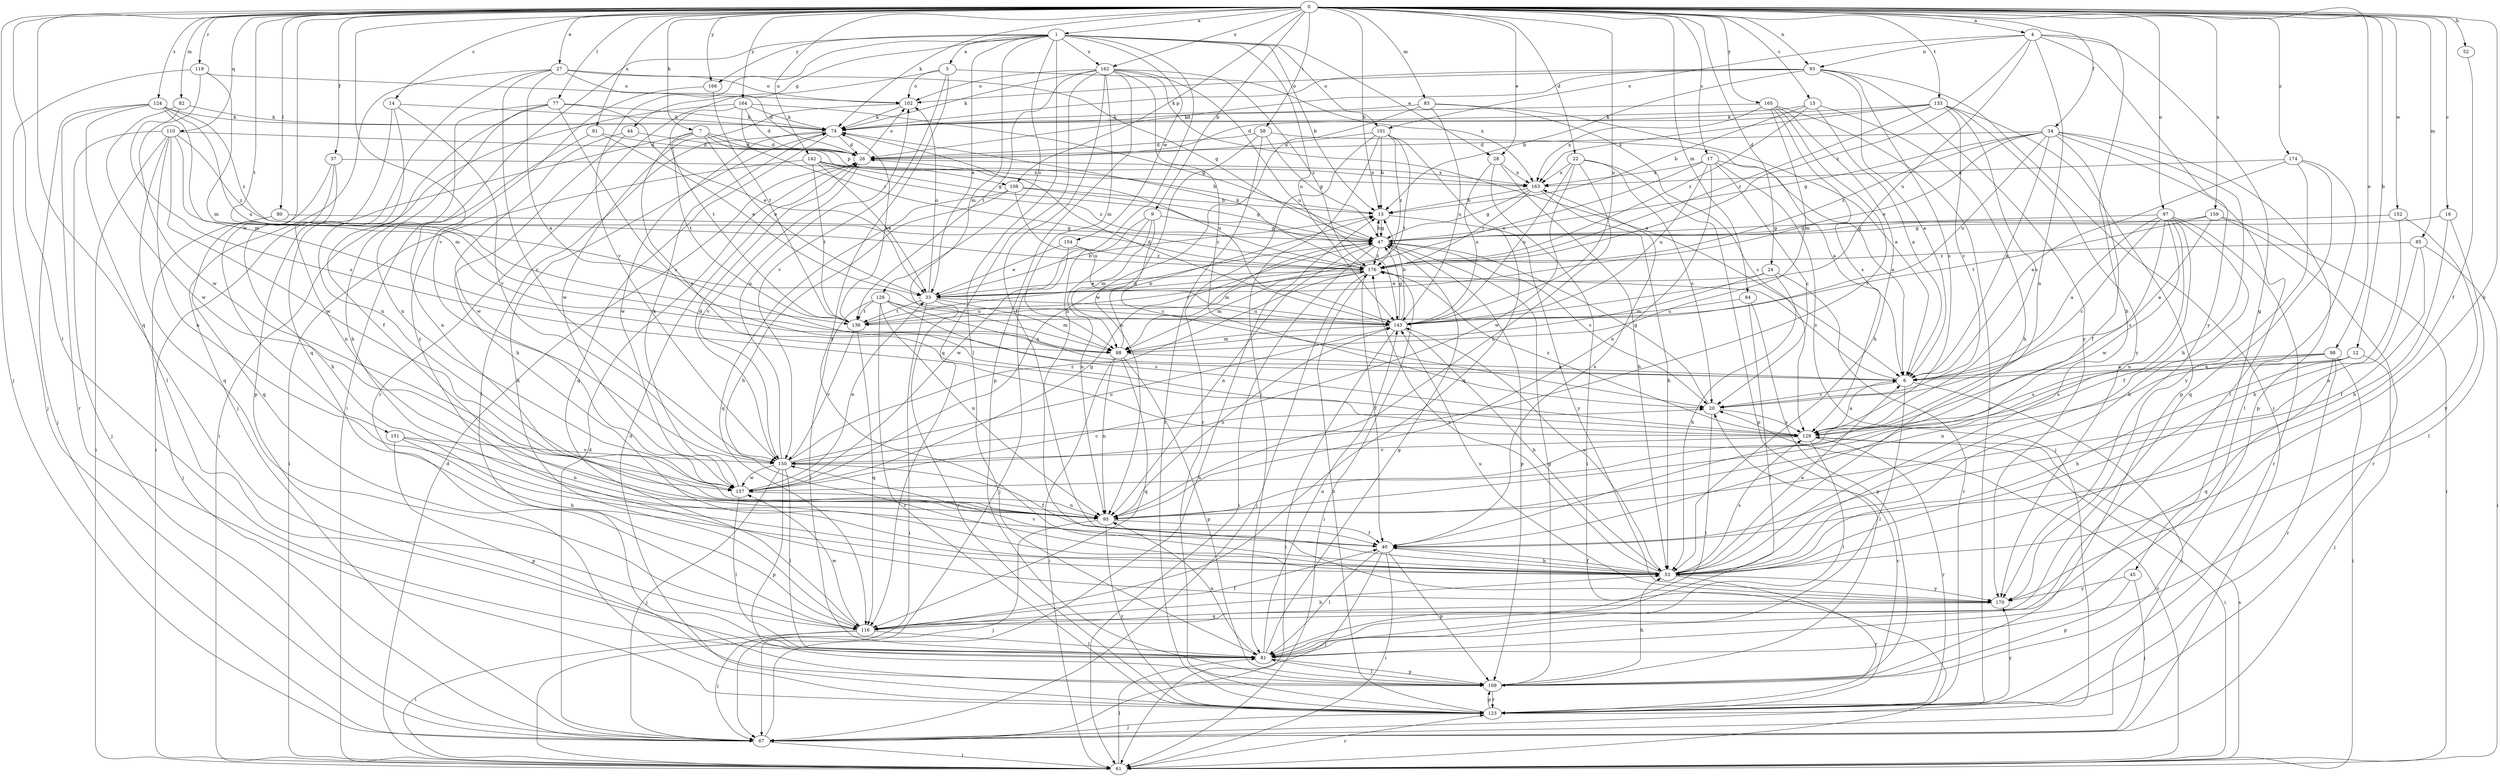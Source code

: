 strict digraph  {
0;
1;
4;
5;
6;
7;
9;
12;
13;
14;
15;
16;
17;
20;
22;
24;
26;
27;
28;
33;
34;
37;
40;
44;
45;
47;
52;
53;
58;
61;
67;
74;
77;
80;
81;
82;
83;
84;
85;
88;
91;
93;
95;
97;
98;
101;
102;
108;
109;
110;
116;
119;
123;
124;
126;
129;
133;
136;
142;
143;
150;
151;
152;
154;
157;
159;
162;
163;
164;
165;
166;
170;
174;
176;
0 -> 1  [label=a];
0 -> 4  [label=a];
0 -> 7  [label=b];
0 -> 9  [label=b];
0 -> 12  [label=b];
0 -> 13  [label=b];
0 -> 14  [label=c];
0 -> 15  [label=c];
0 -> 16  [label=c];
0 -> 17  [label=c];
0 -> 22  [label=d];
0 -> 24  [label=d];
0 -> 27  [label=e];
0 -> 28  [label=e];
0 -> 34  [label=f];
0 -> 37  [label=f];
0 -> 52  [label=h];
0 -> 53  [label=h];
0 -> 58  [label=i];
0 -> 67  [label=j];
0 -> 74  [label=k];
0 -> 77  [label=l];
0 -> 80  [label=l];
0 -> 81  [label=l];
0 -> 82  [label=m];
0 -> 83  [label=m];
0 -> 84  [label=m];
0 -> 85  [label=m];
0 -> 91  [label=n];
0 -> 93  [label=n];
0 -> 97  [label=o];
0 -> 98  [label=o];
0 -> 108  [label=p];
0 -> 110  [label=q];
0 -> 116  [label=q];
0 -> 119  [label=r];
0 -> 124  [label=s];
0 -> 133  [label=t];
0 -> 136  [label=t];
0 -> 142  [label=u];
0 -> 143  [label=u];
0 -> 150  [label=v];
0 -> 151  [label=w];
0 -> 152  [label=w];
0 -> 159  [label=x];
0 -> 162  [label=x];
0 -> 164  [label=y];
0 -> 165  [label=y];
0 -> 166  [label=y];
0 -> 174  [label=z];
1 -> 5  [label=a];
1 -> 13  [label=b];
1 -> 28  [label=e];
1 -> 33  [label=e];
1 -> 44  [label=g];
1 -> 53  [label=h];
1 -> 61  [label=i];
1 -> 81  [label=l];
1 -> 88  [label=m];
1 -> 101  [label=o];
1 -> 126  [label=s];
1 -> 143  [label=u];
1 -> 150  [label=v];
1 -> 154  [label=w];
1 -> 162  [label=x];
1 -> 166  [label=y];
4 -> 45  [label=g];
4 -> 53  [label=h];
4 -> 93  [label=n];
4 -> 95  [label=n];
4 -> 101  [label=o];
4 -> 143  [label=u];
4 -> 170  [label=y];
4 -> 176  [label=z];
5 -> 102  [label=o];
5 -> 123  [label=r];
5 -> 150  [label=v];
5 -> 163  [label=x];
5 -> 170  [label=y];
6 -> 20  [label=c];
6 -> 67  [label=j];
6 -> 81  [label=l];
6 -> 176  [label=z];
7 -> 26  [label=d];
7 -> 33  [label=e];
7 -> 47  [label=g];
7 -> 61  [label=i];
7 -> 108  [label=p];
7 -> 129  [label=s];
7 -> 136  [label=t];
9 -> 20  [label=c];
9 -> 47  [label=g];
9 -> 88  [label=m];
9 -> 95  [label=n];
9 -> 157  [label=w];
12 -> 6  [label=a];
12 -> 53  [label=h];
12 -> 67  [label=j];
12 -> 129  [label=s];
13 -> 47  [label=g];
13 -> 170  [label=y];
14 -> 74  [label=k];
14 -> 95  [label=n];
14 -> 109  [label=p];
14 -> 150  [label=v];
15 -> 6  [label=a];
15 -> 13  [label=b];
15 -> 53  [label=h];
15 -> 74  [label=k];
15 -> 176  [label=z];
16 -> 47  [label=g];
16 -> 53  [label=h];
16 -> 81  [label=l];
17 -> 6  [label=a];
17 -> 20  [label=c];
17 -> 33  [label=e];
17 -> 67  [label=j];
17 -> 95  [label=n];
17 -> 143  [label=u];
17 -> 163  [label=x];
20 -> 47  [label=g];
20 -> 81  [label=l];
20 -> 129  [label=s];
22 -> 20  [label=c];
22 -> 95  [label=n];
22 -> 109  [label=p];
22 -> 143  [label=u];
22 -> 157  [label=w];
22 -> 163  [label=x];
24 -> 33  [label=e];
24 -> 53  [label=h];
24 -> 88  [label=m];
24 -> 123  [label=r];
26 -> 102  [label=o];
26 -> 150  [label=v];
26 -> 163  [label=x];
27 -> 6  [label=a];
27 -> 26  [label=d];
27 -> 47  [label=g];
27 -> 67  [label=j];
27 -> 102  [label=o];
27 -> 116  [label=q];
27 -> 150  [label=v];
28 -> 53  [label=h];
28 -> 61  [label=i];
28 -> 143  [label=u];
28 -> 163  [label=x];
33 -> 13  [label=b];
33 -> 61  [label=i];
33 -> 88  [label=m];
33 -> 102  [label=o];
33 -> 123  [label=r];
33 -> 136  [label=t];
33 -> 143  [label=u];
34 -> 6  [label=a];
34 -> 26  [label=d];
34 -> 33  [label=e];
34 -> 40  [label=f];
34 -> 47  [label=g];
34 -> 53  [label=h];
34 -> 81  [label=l];
34 -> 109  [label=p];
34 -> 143  [label=u];
34 -> 176  [label=z];
37 -> 53  [label=h];
37 -> 95  [label=n];
37 -> 116  [label=q];
37 -> 163  [label=x];
40 -> 53  [label=h];
40 -> 61  [label=i];
40 -> 67  [label=j];
40 -> 81  [label=l];
40 -> 109  [label=p];
40 -> 163  [label=x];
44 -> 26  [label=d];
44 -> 53  [label=h];
44 -> 157  [label=w];
45 -> 67  [label=j];
45 -> 109  [label=p];
45 -> 170  [label=y];
47 -> 13  [label=b];
47 -> 20  [label=c];
47 -> 61  [label=i];
47 -> 88  [label=m];
47 -> 95  [label=n];
47 -> 109  [label=p];
47 -> 176  [label=z];
52 -> 40  [label=f];
53 -> 6  [label=a];
53 -> 40  [label=f];
53 -> 123  [label=r];
53 -> 129  [label=s];
53 -> 143  [label=u];
53 -> 150  [label=v];
53 -> 170  [label=y];
53 -> 176  [label=z];
58 -> 6  [label=a];
58 -> 26  [label=d];
58 -> 47  [label=g];
58 -> 95  [label=n];
58 -> 123  [label=r];
61 -> 20  [label=c];
61 -> 26  [label=d];
61 -> 81  [label=l];
61 -> 123  [label=r];
61 -> 129  [label=s];
67 -> 13  [label=b];
67 -> 26  [label=d];
67 -> 61  [label=i];
74 -> 26  [label=d];
74 -> 81  [label=l];
74 -> 116  [label=q];
74 -> 143  [label=u];
74 -> 157  [label=w];
77 -> 33  [label=e];
77 -> 53  [label=h];
77 -> 61  [label=i];
77 -> 74  [label=k];
77 -> 95  [label=n];
77 -> 129  [label=s];
80 -> 47  [label=g];
80 -> 67  [label=j];
81 -> 47  [label=g];
81 -> 95  [label=n];
81 -> 109  [label=p];
81 -> 143  [label=u];
82 -> 74  [label=k];
82 -> 129  [label=s];
82 -> 157  [label=w];
83 -> 6  [label=a];
83 -> 74  [label=k];
83 -> 129  [label=s];
83 -> 143  [label=u];
83 -> 157  [label=w];
84 -> 81  [label=l];
84 -> 109  [label=p];
84 -> 143  [label=u];
85 -> 40  [label=f];
85 -> 61  [label=i];
85 -> 95  [label=n];
85 -> 176  [label=z];
88 -> 6  [label=a];
88 -> 13  [label=b];
88 -> 61  [label=i];
88 -> 95  [label=n];
88 -> 109  [label=p];
88 -> 116  [label=q];
91 -> 26  [label=d];
91 -> 33  [label=e];
91 -> 95  [label=n];
93 -> 6  [label=a];
93 -> 13  [label=b];
93 -> 26  [label=d];
93 -> 67  [label=j];
93 -> 74  [label=k];
93 -> 102  [label=o];
93 -> 129  [label=s];
93 -> 170  [label=y];
95 -> 40  [label=f];
95 -> 67  [label=j];
95 -> 123  [label=r];
95 -> 143  [label=u];
97 -> 6  [label=a];
97 -> 20  [label=c];
97 -> 40  [label=f];
97 -> 47  [label=g];
97 -> 53  [label=h];
97 -> 95  [label=n];
97 -> 123  [label=r];
97 -> 129  [label=s];
97 -> 157  [label=w];
98 -> 6  [label=a];
98 -> 61  [label=i];
98 -> 95  [label=n];
98 -> 116  [label=q];
98 -> 123  [label=r];
98 -> 129  [label=s];
101 -> 13  [label=b];
101 -> 26  [label=d];
101 -> 81  [label=l];
101 -> 116  [label=q];
101 -> 123  [label=r];
101 -> 136  [label=t];
101 -> 176  [label=z];
102 -> 74  [label=k];
102 -> 157  [label=w];
108 -> 13  [label=b];
108 -> 47  [label=g];
108 -> 53  [label=h];
108 -> 116  [label=q];
108 -> 143  [label=u];
109 -> 47  [label=g];
109 -> 53  [label=h];
109 -> 81  [label=l];
109 -> 123  [label=r];
110 -> 26  [label=d];
110 -> 61  [label=i];
110 -> 67  [label=j];
110 -> 88  [label=m];
110 -> 95  [label=n];
110 -> 116  [label=q];
110 -> 157  [label=w];
110 -> 176  [label=z];
116 -> 40  [label=f];
116 -> 53  [label=h];
116 -> 61  [label=i];
116 -> 67  [label=j];
116 -> 74  [label=k];
116 -> 81  [label=l];
116 -> 157  [label=w];
119 -> 67  [label=j];
119 -> 88  [label=m];
119 -> 102  [label=o];
119 -> 157  [label=w];
123 -> 20  [label=c];
123 -> 26  [label=d];
123 -> 67  [label=j];
123 -> 109  [label=p];
123 -> 170  [label=y];
123 -> 176  [label=z];
124 -> 67  [label=j];
124 -> 74  [label=k];
124 -> 81  [label=l];
124 -> 88  [label=m];
124 -> 123  [label=r];
124 -> 143  [label=u];
124 -> 176  [label=z];
126 -> 6  [label=a];
126 -> 81  [label=l];
126 -> 95  [label=n];
126 -> 123  [label=r];
126 -> 129  [label=s];
126 -> 136  [label=t];
126 -> 143  [label=u];
129 -> 6  [label=a];
129 -> 61  [label=i];
129 -> 81  [label=l];
129 -> 123  [label=r];
129 -> 150  [label=v];
129 -> 176  [label=z];
133 -> 20  [label=c];
133 -> 26  [label=d];
133 -> 74  [label=k];
133 -> 109  [label=p];
133 -> 129  [label=s];
133 -> 163  [label=x];
133 -> 170  [label=y];
133 -> 176  [label=z];
136 -> 47  [label=g];
136 -> 74  [label=k];
136 -> 116  [label=q];
136 -> 150  [label=v];
142 -> 13  [label=b];
142 -> 33  [label=e];
142 -> 61  [label=i];
142 -> 136  [label=t];
142 -> 163  [label=x];
142 -> 176  [label=z];
143 -> 13  [label=b];
143 -> 26  [label=d];
143 -> 47  [label=g];
143 -> 53  [label=h];
143 -> 61  [label=i];
143 -> 88  [label=m];
150 -> 20  [label=c];
150 -> 26  [label=d];
150 -> 40  [label=f];
150 -> 67  [label=j];
150 -> 81  [label=l];
150 -> 102  [label=o];
150 -> 109  [label=p];
150 -> 143  [label=u];
150 -> 157  [label=w];
150 -> 176  [label=z];
151 -> 53  [label=h];
151 -> 95  [label=n];
151 -> 109  [label=p];
151 -> 150  [label=v];
152 -> 47  [label=g];
152 -> 53  [label=h];
152 -> 170  [label=y];
154 -> 33  [label=e];
154 -> 67  [label=j];
154 -> 176  [label=z];
157 -> 33  [label=e];
157 -> 47  [label=g];
157 -> 74  [label=k];
157 -> 81  [label=l];
157 -> 95  [label=n];
159 -> 6  [label=a];
159 -> 47  [label=g];
159 -> 61  [label=i];
159 -> 123  [label=r];
159 -> 136  [label=t];
162 -> 6  [label=a];
162 -> 20  [label=c];
162 -> 40  [label=f];
162 -> 74  [label=k];
162 -> 88  [label=m];
162 -> 102  [label=o];
162 -> 109  [label=p];
162 -> 116  [label=q];
162 -> 136  [label=t];
162 -> 143  [label=u];
162 -> 176  [label=z];
163 -> 13  [label=b];
163 -> 47  [label=g];
163 -> 53  [label=h];
163 -> 176  [label=z];
164 -> 26  [label=d];
164 -> 40  [label=f];
164 -> 47  [label=g];
164 -> 74  [label=k];
164 -> 136  [label=t];
164 -> 176  [label=z];
165 -> 53  [label=h];
165 -> 74  [label=k];
165 -> 88  [label=m];
165 -> 123  [label=r];
165 -> 129  [label=s];
165 -> 150  [label=v];
165 -> 163  [label=x];
166 -> 136  [label=t];
166 -> 170  [label=y];
170 -> 116  [label=q];
170 -> 143  [label=u];
174 -> 6  [label=a];
174 -> 81  [label=l];
174 -> 116  [label=q];
174 -> 163  [label=x];
174 -> 170  [label=y];
176 -> 33  [label=e];
176 -> 40  [label=f];
176 -> 61  [label=i];
176 -> 67  [label=j];
176 -> 74  [label=k];
176 -> 88  [label=m];
176 -> 136  [label=t];
}
